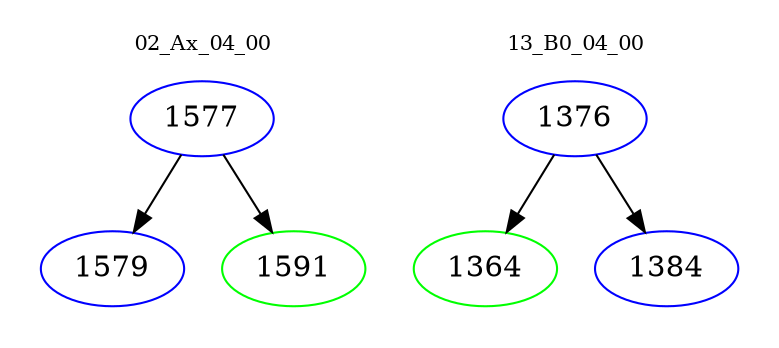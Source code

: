 digraph{
subgraph cluster_0 {
color = white
label = "02_Ax_04_00";
fontsize=10;
T0_1577 [label="1577", color="blue"]
T0_1577 -> T0_1579 [color="black"]
T0_1579 [label="1579", color="blue"]
T0_1577 -> T0_1591 [color="black"]
T0_1591 [label="1591", color="green"]
}
subgraph cluster_1 {
color = white
label = "13_B0_04_00";
fontsize=10;
T1_1376 [label="1376", color="blue"]
T1_1376 -> T1_1364 [color="black"]
T1_1364 [label="1364", color="green"]
T1_1376 -> T1_1384 [color="black"]
T1_1384 [label="1384", color="blue"]
}
}
